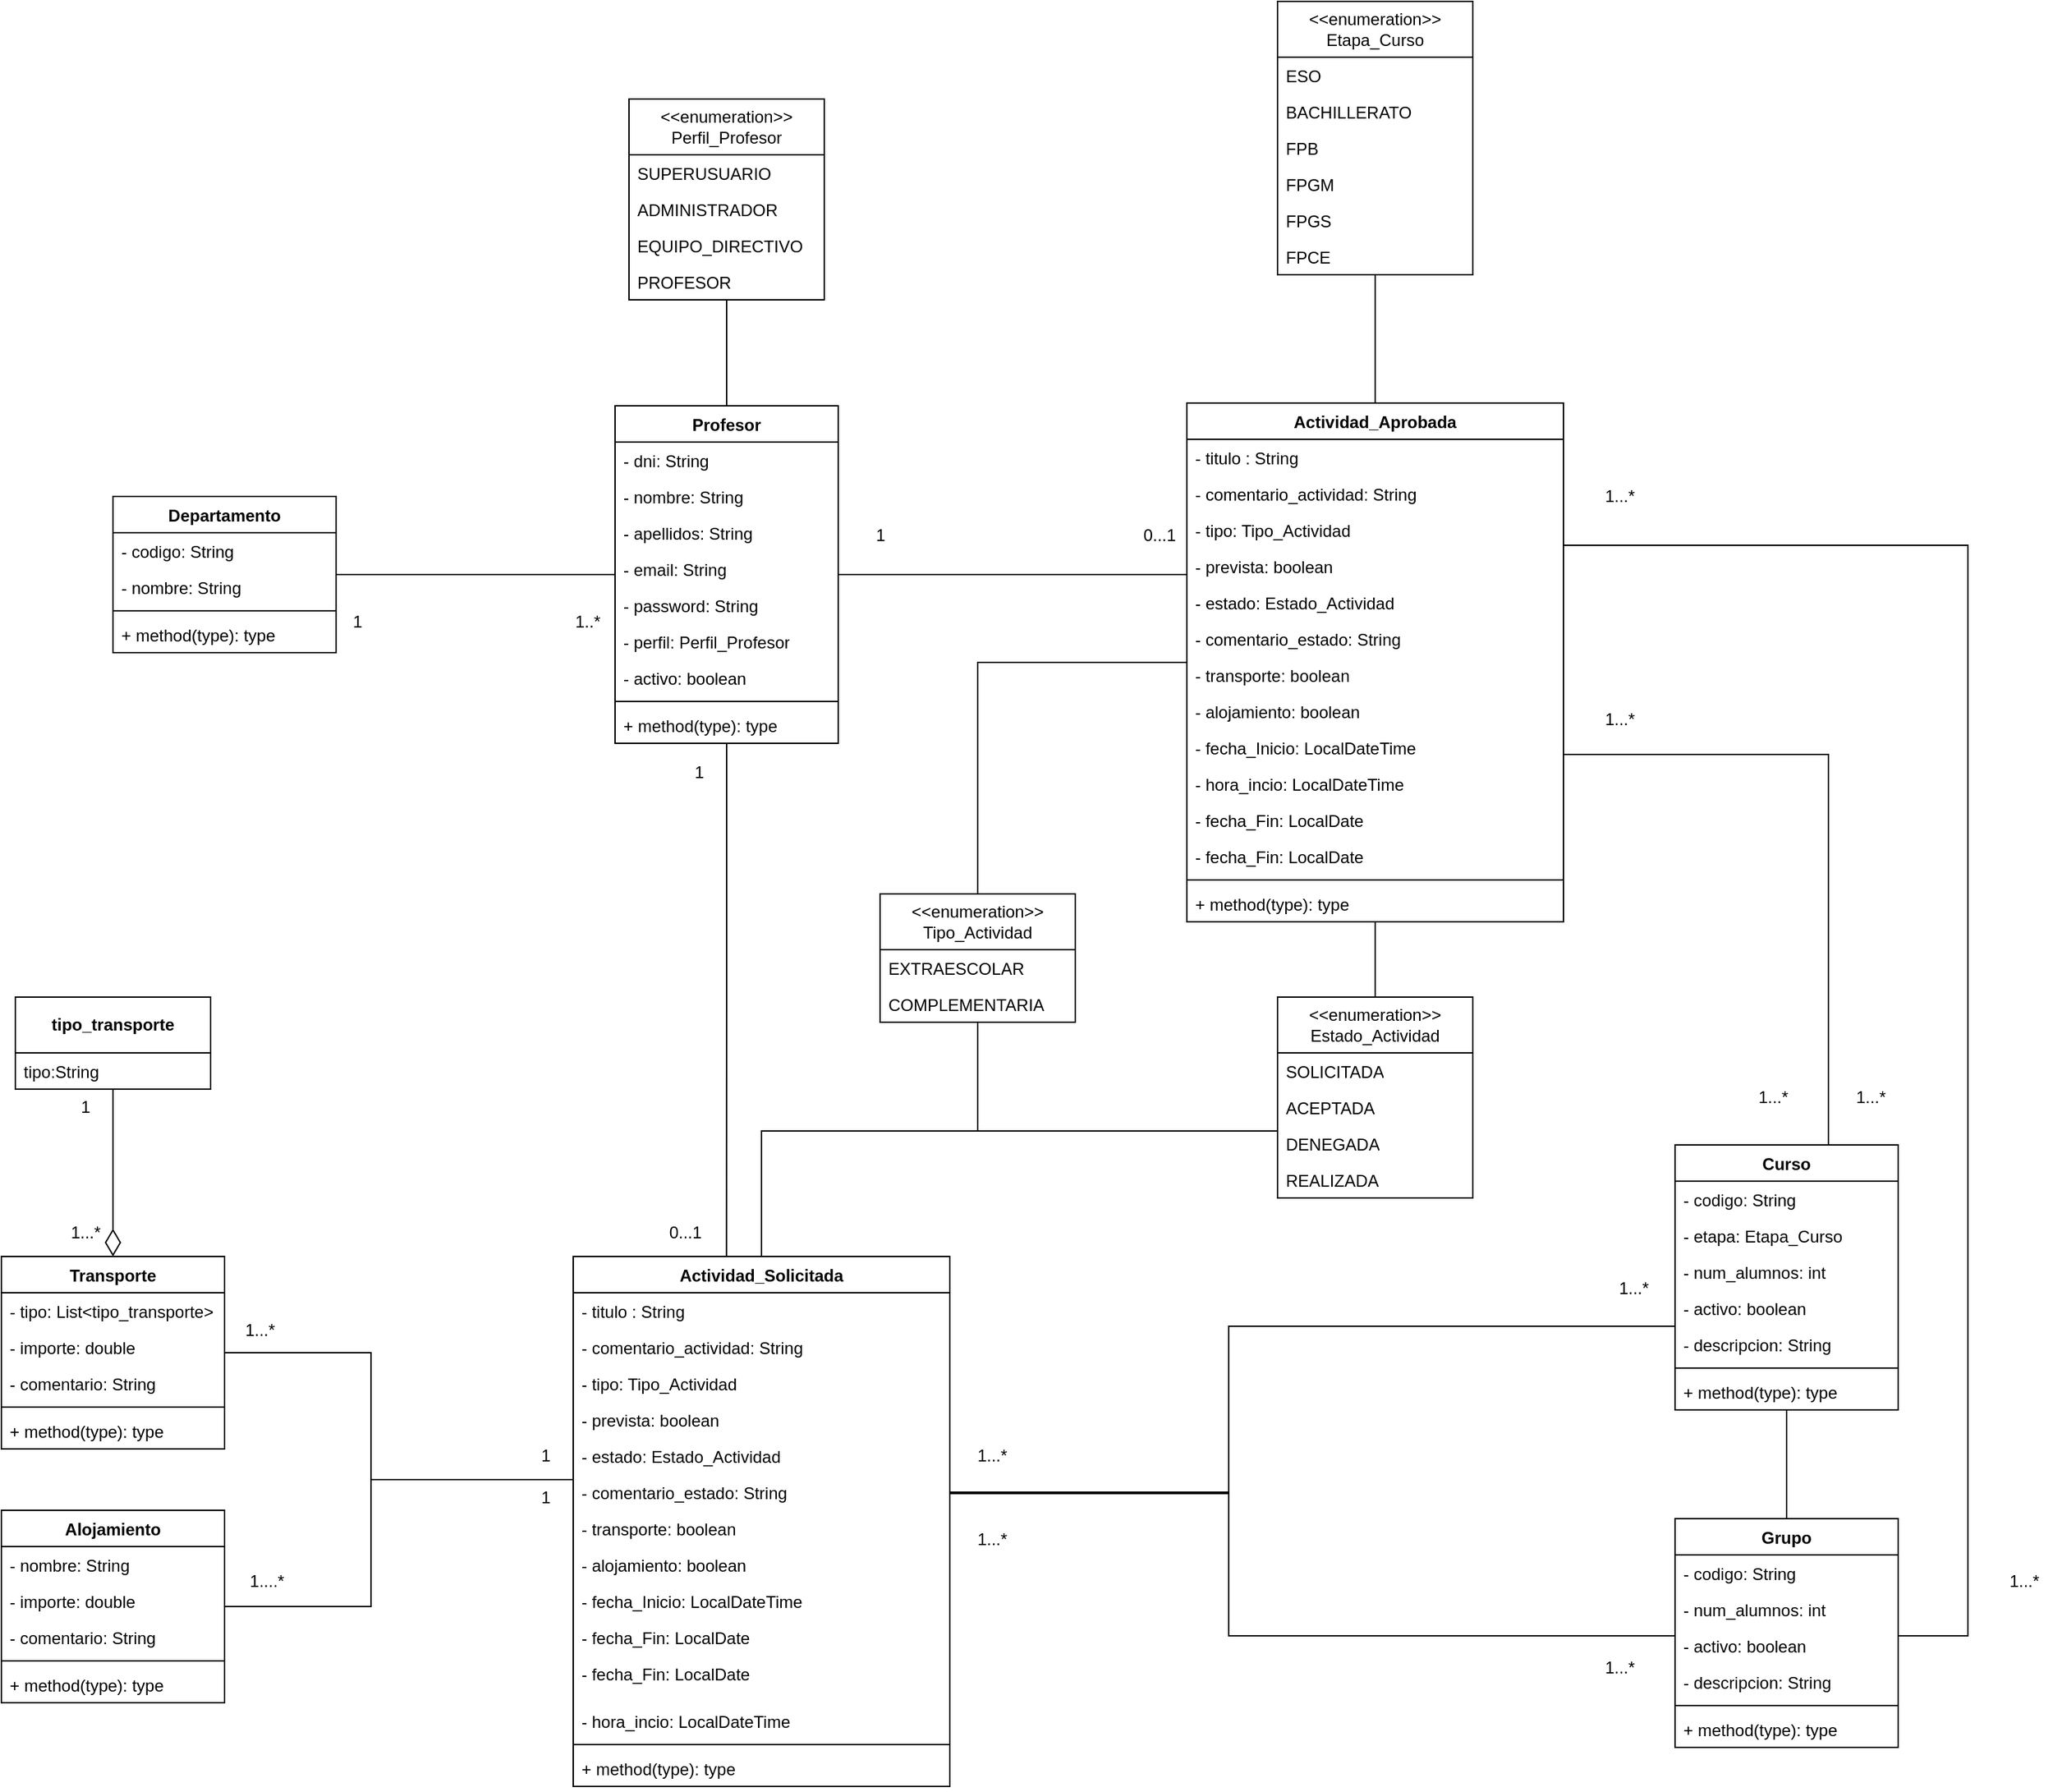 <mxfile version="24.2.5" type="device">
  <diagram name="Página-1" id="KqR2MVuMOn8HhzKS_Q0z">
    <mxGraphModel dx="2087" dy="1793" grid="1" gridSize="10" guides="1" tooltips="1" connect="1" arrows="1" fold="1" page="0" pageScale="1" pageWidth="827" pageHeight="1169" math="0" shadow="0">
      <root>
        <mxCell id="0" />
        <mxCell id="1" parent="0" />
        <mxCell id="vN-wxm5uM4FP46S_WN4v-60" style="edgeStyle=orthogonalEdgeStyle;rounded=0;orthogonalLoop=1;jettySize=auto;html=1;endArrow=none;endFill=0;" edge="1" parent="1" source="mgaWT_nPFSVgPAfk3SsF-6" target="jBNIoXDlIb--ioUj58yu-1">
          <mxGeometry relative="1" as="geometry">
            <Array as="points">
              <mxPoint x="390" y="-9" />
              <mxPoint x="390" y="-9" />
            </Array>
          </mxGeometry>
        </mxCell>
        <mxCell id="mgaWT_nPFSVgPAfk3SsF-6" value="Profesor" style="swimlane;fontStyle=1;align=center;verticalAlign=top;childLayout=stackLayout;horizontal=1;startSize=26;horizontalStack=0;resizeParent=1;resizeParentMax=0;resizeLast=0;collapsible=1;marginBottom=0;whiteSpace=wrap;html=1;" parent="1" vertex="1">
          <mxGeometry x="40" y="-130" width="160" height="242" as="geometry" />
        </mxCell>
        <mxCell id="mgaWT_nPFSVgPAfk3SsF-7" value="- dni: String" style="text;strokeColor=none;fillColor=none;align=left;verticalAlign=top;spacingLeft=4;spacingRight=4;overflow=hidden;rotatable=0;points=[[0,0.5],[1,0.5]];portConstraint=eastwest;whiteSpace=wrap;html=1;" parent="mgaWT_nPFSVgPAfk3SsF-6" vertex="1">
          <mxGeometry y="26" width="160" height="26" as="geometry" />
        </mxCell>
        <mxCell id="mgaWT_nPFSVgPAfk3SsF-11" value="- nombre: String" style="text;strokeColor=none;fillColor=none;align=left;verticalAlign=top;spacingLeft=4;spacingRight=4;overflow=hidden;rotatable=0;points=[[0,0.5],[1,0.5]];portConstraint=eastwest;whiteSpace=wrap;html=1;" parent="mgaWT_nPFSVgPAfk3SsF-6" vertex="1">
          <mxGeometry y="52" width="160" height="26" as="geometry" />
        </mxCell>
        <mxCell id="mgaWT_nPFSVgPAfk3SsF-12" value="- apellidos: String" style="text;strokeColor=none;fillColor=none;align=left;verticalAlign=top;spacingLeft=4;spacingRight=4;overflow=hidden;rotatable=0;points=[[0,0.5],[1,0.5]];portConstraint=eastwest;whiteSpace=wrap;html=1;" parent="mgaWT_nPFSVgPAfk3SsF-6" vertex="1">
          <mxGeometry y="78" width="160" height="26" as="geometry" />
        </mxCell>
        <mxCell id="mgaWT_nPFSVgPAfk3SsF-14" value="- email: String" style="text;strokeColor=none;fillColor=none;align=left;verticalAlign=top;spacingLeft=4;spacingRight=4;overflow=hidden;rotatable=0;points=[[0,0.5],[1,0.5]];portConstraint=eastwest;whiteSpace=wrap;html=1;" parent="mgaWT_nPFSVgPAfk3SsF-6" vertex="1">
          <mxGeometry y="104" width="160" height="26" as="geometry" />
        </mxCell>
        <mxCell id="mgaWT_nPFSVgPAfk3SsF-15" value="- password: String" style="text;strokeColor=none;fillColor=none;align=left;verticalAlign=top;spacingLeft=4;spacingRight=4;overflow=hidden;rotatable=0;points=[[0,0.5],[1,0.5]];portConstraint=eastwest;whiteSpace=wrap;html=1;" parent="mgaWT_nPFSVgPAfk3SsF-6" vertex="1">
          <mxGeometry y="130" width="160" height="26" as="geometry" />
        </mxCell>
        <mxCell id="mgaWT_nPFSVgPAfk3SsF-13" value="- perfil: Perfil_Profesor" style="text;strokeColor=none;fillColor=none;align=left;verticalAlign=top;spacingLeft=4;spacingRight=4;overflow=hidden;rotatable=0;points=[[0,0.5],[1,0.5]];portConstraint=eastwest;whiteSpace=wrap;html=1;" parent="mgaWT_nPFSVgPAfk3SsF-6" vertex="1">
          <mxGeometry y="156" width="160" height="26" as="geometry" />
        </mxCell>
        <mxCell id="mgaWT_nPFSVgPAfk3SsF-10" value="- activo: boolean" style="text;strokeColor=none;fillColor=none;align=left;verticalAlign=top;spacingLeft=4;spacingRight=4;overflow=hidden;rotatable=0;points=[[0,0.5],[1,0.5]];portConstraint=eastwest;whiteSpace=wrap;html=1;" parent="mgaWT_nPFSVgPAfk3SsF-6" vertex="1">
          <mxGeometry y="182" width="160" height="26" as="geometry" />
        </mxCell>
        <mxCell id="mgaWT_nPFSVgPAfk3SsF-8" value="" style="line;strokeWidth=1;fillColor=none;align=left;verticalAlign=middle;spacingTop=-1;spacingLeft=3;spacingRight=3;rotatable=0;labelPosition=right;points=[];portConstraint=eastwest;strokeColor=inherit;" parent="mgaWT_nPFSVgPAfk3SsF-6" vertex="1">
          <mxGeometry y="208" width="160" height="8" as="geometry" />
        </mxCell>
        <mxCell id="mgaWT_nPFSVgPAfk3SsF-9" value="+ method(type): type" style="text;strokeColor=none;fillColor=none;align=left;verticalAlign=top;spacingLeft=4;spacingRight=4;overflow=hidden;rotatable=0;points=[[0,0.5],[1,0.5]];portConstraint=eastwest;whiteSpace=wrap;html=1;" parent="mgaWT_nPFSVgPAfk3SsF-6" vertex="1">
          <mxGeometry y="216" width="160" height="26" as="geometry" />
        </mxCell>
        <mxCell id="jBNIoXDlIb--ioUj58yu-57" style="edgeStyle=orthogonalEdgeStyle;rounded=0;orthogonalLoop=1;jettySize=auto;html=1;endArrow=none;endFill=0;startArrow=none;startFill=0;targetPerimeterSpacing=0;sourcePerimeterSpacing=0;startSize=6;" parent="1" source="mgaWT_nPFSVgPAfk3SsF-16" target="mgaWT_nPFSVgPAfk3SsF-6" edge="1">
          <mxGeometry relative="1" as="geometry" />
        </mxCell>
        <mxCell id="mgaWT_nPFSVgPAfk3SsF-16" value="Departamento" style="swimlane;fontStyle=1;align=center;verticalAlign=top;childLayout=stackLayout;horizontal=1;startSize=26;horizontalStack=0;resizeParent=1;resizeParentMax=0;resizeLast=0;collapsible=1;marginBottom=0;whiteSpace=wrap;html=1;" parent="1" vertex="1">
          <mxGeometry x="-320" y="-65" width="160" height="112" as="geometry" />
        </mxCell>
        <mxCell id="mgaWT_nPFSVgPAfk3SsF-17" value="- codigo: String" style="text;strokeColor=none;fillColor=none;align=left;verticalAlign=top;spacingLeft=4;spacingRight=4;overflow=hidden;rotatable=0;points=[[0,0.5],[1,0.5]];portConstraint=eastwest;whiteSpace=wrap;html=1;" parent="mgaWT_nPFSVgPAfk3SsF-16" vertex="1">
          <mxGeometry y="26" width="160" height="26" as="geometry" />
        </mxCell>
        <mxCell id="mgaWT_nPFSVgPAfk3SsF-20" value="- nombre: String" style="text;strokeColor=none;fillColor=none;align=left;verticalAlign=top;spacingLeft=4;spacingRight=4;overflow=hidden;rotatable=0;points=[[0,0.5],[1,0.5]];portConstraint=eastwest;whiteSpace=wrap;html=1;" parent="mgaWT_nPFSVgPAfk3SsF-16" vertex="1">
          <mxGeometry y="52" width="160" height="26" as="geometry" />
        </mxCell>
        <mxCell id="mgaWT_nPFSVgPAfk3SsF-18" value="" style="line;strokeWidth=1;fillColor=none;align=left;verticalAlign=middle;spacingTop=-1;spacingLeft=3;spacingRight=3;rotatable=0;labelPosition=right;points=[];portConstraint=eastwest;strokeColor=inherit;" parent="mgaWT_nPFSVgPAfk3SsF-16" vertex="1">
          <mxGeometry y="78" width="160" height="8" as="geometry" />
        </mxCell>
        <mxCell id="mgaWT_nPFSVgPAfk3SsF-19" value="+ method(type): type" style="text;strokeColor=none;fillColor=none;align=left;verticalAlign=top;spacingLeft=4;spacingRight=4;overflow=hidden;rotatable=0;points=[[0,0.5],[1,0.5]];portConstraint=eastwest;whiteSpace=wrap;html=1;" parent="mgaWT_nPFSVgPAfk3SsF-16" vertex="1">
          <mxGeometry y="86" width="160" height="26" as="geometry" />
        </mxCell>
        <mxCell id="vN-wxm5uM4FP46S_WN4v-33" style="edgeStyle=orthogonalEdgeStyle;rounded=0;orthogonalLoop=1;jettySize=auto;html=1;endArrow=none;endFill=0;" edge="1" parent="1" source="mgaWT_nPFSVgPAfk3SsF-21" target="jBNIoXDlIb--ioUj58yu-31">
          <mxGeometry relative="1" as="geometry">
            <Array as="points">
              <mxPoint x="480" y="650" />
              <mxPoint x="480" y="752" />
            </Array>
          </mxGeometry>
        </mxCell>
        <mxCell id="vN-wxm5uM4FP46S_WN4v-37" style="edgeStyle=orthogonalEdgeStyle;rounded=0;orthogonalLoop=1;jettySize=auto;html=1;endArrow=none;endFill=0;" edge="1" parent="1">
          <mxGeometry relative="1" as="geometry">
            <mxPoint x="145" y="469.94" as="sourcePoint" />
            <mxPoint x="515" y="389.999" as="targetPoint" />
            <Array as="points">
              <mxPoint x="145" y="389.94" />
            </Array>
          </mxGeometry>
        </mxCell>
        <mxCell id="mgaWT_nPFSVgPAfk3SsF-21" value="Actividad_Solicitada" style="swimlane;fontStyle=1;align=center;verticalAlign=top;childLayout=stackLayout;horizontal=1;startSize=26;horizontalStack=0;resizeParent=1;resizeParentMax=0;resizeLast=0;collapsible=1;marginBottom=0;whiteSpace=wrap;html=1;" parent="1" vertex="1">
          <mxGeometry x="10" y="480" width="270" height="380" as="geometry" />
        </mxCell>
        <mxCell id="mgaWT_nPFSVgPAfk3SsF-25" value="- titulo : String" style="text;strokeColor=none;fillColor=none;align=left;verticalAlign=top;spacingLeft=4;spacingRight=4;overflow=hidden;rotatable=0;points=[[0,0.5],[1,0.5]];portConstraint=eastwest;whiteSpace=wrap;html=1;" parent="mgaWT_nPFSVgPAfk3SsF-21" vertex="1">
          <mxGeometry y="26" width="270" height="26" as="geometry" />
        </mxCell>
        <mxCell id="mgaWT_nPFSVgPAfk3SsF-28" value="- comentario_actividad: String" style="text;strokeColor=none;fillColor=none;align=left;verticalAlign=top;spacingLeft=4;spacingRight=4;overflow=hidden;rotatable=0;points=[[0,0.5],[1,0.5]];portConstraint=eastwest;whiteSpace=wrap;html=1;" parent="mgaWT_nPFSVgPAfk3SsF-21" vertex="1">
          <mxGeometry y="52" width="270" height="26" as="geometry" />
        </mxCell>
        <mxCell id="mgaWT_nPFSVgPAfk3SsF-31" value="- tipo: Tipo_Actividad" style="text;strokeColor=none;fillColor=none;align=left;verticalAlign=top;spacingLeft=4;spacingRight=4;overflow=hidden;rotatable=0;points=[[0,0.5],[1,0.5]];portConstraint=eastwest;whiteSpace=wrap;html=1;" parent="mgaWT_nPFSVgPAfk3SsF-21" vertex="1">
          <mxGeometry y="78" width="270" height="26" as="geometry" />
        </mxCell>
        <mxCell id="mgaWT_nPFSVgPAfk3SsF-33" value="- prevista: boolean" style="text;strokeColor=none;fillColor=none;align=left;verticalAlign=top;spacingLeft=4;spacingRight=4;overflow=hidden;rotatable=0;points=[[0,0.5],[1,0.5]];portConstraint=eastwest;whiteSpace=wrap;html=1;" parent="mgaWT_nPFSVgPAfk3SsF-21" vertex="1">
          <mxGeometry y="104" width="270" height="26" as="geometry" />
        </mxCell>
        <mxCell id="mgaWT_nPFSVgPAfk3SsF-32" value="- estado: Estado_Actividad" style="text;strokeColor=none;fillColor=none;align=left;verticalAlign=top;spacingLeft=4;spacingRight=4;overflow=hidden;rotatable=0;points=[[0,0.5],[1,0.5]];portConstraint=eastwest;whiteSpace=wrap;html=1;" parent="mgaWT_nPFSVgPAfk3SsF-21" vertex="1">
          <mxGeometry y="130" width="270" height="26" as="geometry" />
        </mxCell>
        <mxCell id="mgaWT_nPFSVgPAfk3SsF-30" value="- comentario_estado: String" style="text;strokeColor=none;fillColor=none;align=left;verticalAlign=top;spacingLeft=4;spacingRight=4;overflow=hidden;rotatable=0;points=[[0,0.5],[1,0.5]];portConstraint=eastwest;whiteSpace=wrap;html=1;" parent="mgaWT_nPFSVgPAfk3SsF-21" vertex="1">
          <mxGeometry y="156" width="270" height="26" as="geometry" />
        </mxCell>
        <mxCell id="mgaWT_nPFSVgPAfk3SsF-27" value="- transporte: boolean" style="text;strokeColor=none;fillColor=none;align=left;verticalAlign=top;spacingLeft=4;spacingRight=4;overflow=hidden;rotatable=0;points=[[0,0.5],[1,0.5]];portConstraint=eastwest;whiteSpace=wrap;html=1;" parent="mgaWT_nPFSVgPAfk3SsF-21" vertex="1">
          <mxGeometry y="182" width="270" height="26" as="geometry" />
        </mxCell>
        <mxCell id="mgaWT_nPFSVgPAfk3SsF-26" value="- alojamiento: boolean" style="text;strokeColor=none;fillColor=none;align=left;verticalAlign=top;spacingLeft=4;spacingRight=4;overflow=hidden;rotatable=0;points=[[0,0.5],[1,0.5]];portConstraint=eastwest;whiteSpace=wrap;html=1;" parent="mgaWT_nPFSVgPAfk3SsF-21" vertex="1">
          <mxGeometry y="208" width="270" height="26" as="geometry" />
        </mxCell>
        <mxCell id="vN-wxm5uM4FP46S_WN4v-11" value="- fecha_Inicio: LocalDateTime" style="text;strokeColor=none;fillColor=none;align=left;verticalAlign=top;spacingLeft=4;spacingRight=4;overflow=hidden;rotatable=0;points=[[0,0.5],[1,0.5]];portConstraint=eastwest;whiteSpace=wrap;html=1;" vertex="1" parent="mgaWT_nPFSVgPAfk3SsF-21">
          <mxGeometry y="234" width="270" height="26" as="geometry" />
        </mxCell>
        <mxCell id="vN-wxm5uM4FP46S_WN4v-14" value="- fecha_Fin: LocalDate" style="text;strokeColor=none;fillColor=none;align=left;verticalAlign=top;spacingLeft=4;spacingRight=4;overflow=hidden;rotatable=0;points=[[0,0.5],[1,0.5]];portConstraint=eastwest;whiteSpace=wrap;html=1;" vertex="1" parent="mgaWT_nPFSVgPAfk3SsF-21">
          <mxGeometry y="260" width="270" height="26" as="geometry" />
        </mxCell>
        <mxCell id="vN-wxm5uM4FP46S_WN4v-13" value="- fecha_Fin: LocalDate" style="text;strokeColor=none;fillColor=none;align=left;verticalAlign=top;spacingLeft=4;spacingRight=4;overflow=hidden;rotatable=0;points=[[0,0.5],[1,0.5]];portConstraint=eastwest;whiteSpace=wrap;html=1;" vertex="1" parent="mgaWT_nPFSVgPAfk3SsF-21">
          <mxGeometry y="286" width="270" height="34" as="geometry" />
        </mxCell>
        <mxCell id="vN-wxm5uM4FP46S_WN4v-12" value="- hora_incio: LocalDateTime" style="text;strokeColor=none;fillColor=none;align=left;verticalAlign=top;spacingLeft=4;spacingRight=4;overflow=hidden;rotatable=0;points=[[0,0.5],[1,0.5]];portConstraint=eastwest;whiteSpace=wrap;html=1;" vertex="1" parent="mgaWT_nPFSVgPAfk3SsF-21">
          <mxGeometry y="320" width="270" height="26" as="geometry" />
        </mxCell>
        <mxCell id="mgaWT_nPFSVgPAfk3SsF-23" value="" style="line;strokeWidth=1;fillColor=none;align=left;verticalAlign=middle;spacingTop=-1;spacingLeft=3;spacingRight=3;rotatable=0;labelPosition=right;points=[];portConstraint=eastwest;strokeColor=inherit;" parent="mgaWT_nPFSVgPAfk3SsF-21" vertex="1">
          <mxGeometry y="346" width="270" height="8" as="geometry" />
        </mxCell>
        <mxCell id="mgaWT_nPFSVgPAfk3SsF-24" value="+ method(type): type" style="text;strokeColor=none;fillColor=none;align=left;verticalAlign=top;spacingLeft=4;spacingRight=4;overflow=hidden;rotatable=0;points=[[0,0.5],[1,0.5]];portConstraint=eastwest;whiteSpace=wrap;html=1;" parent="mgaWT_nPFSVgPAfk3SsF-21" vertex="1">
          <mxGeometry y="354" width="270" height="26" as="geometry" />
        </mxCell>
        <mxCell id="vN-wxm5uM4FP46S_WN4v-22" style="edgeStyle=orthogonalEdgeStyle;rounded=0;orthogonalLoop=1;jettySize=auto;html=1;entryX=0.5;entryY=0;entryDx=0;entryDy=0;endArrow=none;endFill=0;" edge="1" parent="1" source="mgaWT_nPFSVgPAfk3SsF-34" target="mgaWT_nPFSVgPAfk3SsF-6">
          <mxGeometry relative="1" as="geometry" />
        </mxCell>
        <mxCell id="mgaWT_nPFSVgPAfk3SsF-34" value="&amp;lt;&amp;lt;enumeration&amp;gt;&amp;gt;&lt;div&gt;Perfil_Profesor&lt;/div&gt;" style="swimlane;fontStyle=0;childLayout=stackLayout;horizontal=1;startSize=40;fillColor=none;horizontalStack=0;resizeParent=1;resizeParentMax=0;resizeLast=0;collapsible=1;marginBottom=0;whiteSpace=wrap;html=1;" parent="1" vertex="1">
          <mxGeometry x="50" y="-350" width="140" height="144" as="geometry" />
        </mxCell>
        <mxCell id="mgaWT_nPFSVgPAfk3SsF-35" value="SUPERUSUARIO" style="text;strokeColor=none;fillColor=none;align=left;verticalAlign=top;spacingLeft=4;spacingRight=4;overflow=hidden;rotatable=0;points=[[0,0.5],[1,0.5]];portConstraint=eastwest;whiteSpace=wrap;html=1;" parent="mgaWT_nPFSVgPAfk3SsF-34" vertex="1">
          <mxGeometry y="40" width="140" height="26" as="geometry" />
        </mxCell>
        <mxCell id="mgaWT_nPFSVgPAfk3SsF-36" value="ADMINISTRADOR" style="text;strokeColor=none;fillColor=none;align=left;verticalAlign=top;spacingLeft=4;spacingRight=4;overflow=hidden;rotatable=0;points=[[0,0.5],[1,0.5]];portConstraint=eastwest;whiteSpace=wrap;html=1;" parent="mgaWT_nPFSVgPAfk3SsF-34" vertex="1">
          <mxGeometry y="66" width="140" height="26" as="geometry" />
        </mxCell>
        <mxCell id="mgaWT_nPFSVgPAfk3SsF-38" value="EQUIPO_DIRECTIVO" style="text;strokeColor=none;fillColor=none;align=left;verticalAlign=top;spacingLeft=4;spacingRight=4;overflow=hidden;rotatable=0;points=[[0,0.5],[1,0.5]];portConstraint=eastwest;whiteSpace=wrap;html=1;" parent="mgaWT_nPFSVgPAfk3SsF-34" vertex="1">
          <mxGeometry y="92" width="140" height="26" as="geometry" />
        </mxCell>
        <mxCell id="mgaWT_nPFSVgPAfk3SsF-37" value="PROFESOR" style="text;strokeColor=none;fillColor=none;align=left;verticalAlign=top;spacingLeft=4;spacingRight=4;overflow=hidden;rotatable=0;points=[[0,0.5],[1,0.5]];portConstraint=eastwest;whiteSpace=wrap;html=1;" parent="mgaWT_nPFSVgPAfk3SsF-34" vertex="1">
          <mxGeometry y="118" width="140" height="26" as="geometry" />
        </mxCell>
        <mxCell id="vN-wxm5uM4FP46S_WN4v-38" style="edgeStyle=orthogonalEdgeStyle;rounded=0;orthogonalLoop=1;jettySize=auto;html=1;endArrow=none;endFill=0;" edge="1" parent="1" source="mgaWT_nPFSVgPAfk3SsF-39" target="mgaWT_nPFSVgPAfk3SsF-21">
          <mxGeometry relative="1" as="geometry">
            <Array as="points">
              <mxPoint x="300" y="390" />
              <mxPoint x="145" y="390" />
            </Array>
          </mxGeometry>
        </mxCell>
        <mxCell id="vN-wxm5uM4FP46S_WN4v-39" style="edgeStyle=orthogonalEdgeStyle;rounded=0;orthogonalLoop=1;jettySize=auto;html=1;endArrow=none;endFill=0;" edge="1" parent="1" source="mgaWT_nPFSVgPAfk3SsF-39" target="jBNIoXDlIb--ioUj58yu-1">
          <mxGeometry relative="1" as="geometry">
            <Array as="points">
              <mxPoint x="300" y="54" />
            </Array>
          </mxGeometry>
        </mxCell>
        <mxCell id="mgaWT_nPFSVgPAfk3SsF-39" value="&amp;lt;&amp;lt;enumeration&amp;gt;&amp;gt;&lt;div&gt;Tipo_Actividad&lt;/div&gt;" style="swimlane;fontStyle=0;childLayout=stackLayout;horizontal=1;startSize=40;fillColor=none;horizontalStack=0;resizeParent=1;resizeParentMax=0;resizeLast=0;collapsible=1;marginBottom=0;whiteSpace=wrap;html=1;" parent="1" vertex="1">
          <mxGeometry x="230" y="220" width="140" height="92" as="geometry" />
        </mxCell>
        <mxCell id="mgaWT_nPFSVgPAfk3SsF-40" value="EXTRAESCOLAR" style="text;strokeColor=none;fillColor=none;align=left;verticalAlign=top;spacingLeft=4;spacingRight=4;overflow=hidden;rotatable=0;points=[[0,0.5],[1,0.5]];portConstraint=eastwest;whiteSpace=wrap;html=1;" parent="mgaWT_nPFSVgPAfk3SsF-39" vertex="1">
          <mxGeometry y="40" width="140" height="26" as="geometry" />
        </mxCell>
        <mxCell id="mgaWT_nPFSVgPAfk3SsF-41" value="COMPLEMENTARIA" style="text;strokeColor=none;fillColor=none;align=left;verticalAlign=top;spacingLeft=4;spacingRight=4;overflow=hidden;rotatable=0;points=[[0,0.5],[1,0.5]];portConstraint=eastwest;whiteSpace=wrap;html=1;" parent="mgaWT_nPFSVgPAfk3SsF-39" vertex="1">
          <mxGeometry y="66" width="140" height="26" as="geometry" />
        </mxCell>
        <mxCell id="vN-wxm5uM4FP46S_WN4v-36" style="edgeStyle=orthogonalEdgeStyle;rounded=0;orthogonalLoop=1;jettySize=auto;html=1;endArrow=none;endFill=0;" edge="1" parent="1" source="mgaWT_nPFSVgPAfk3SsF-44" target="jBNIoXDlIb--ioUj58yu-1">
          <mxGeometry relative="1" as="geometry" />
        </mxCell>
        <mxCell id="mgaWT_nPFSVgPAfk3SsF-44" value="&amp;lt;&amp;lt;enumeration&amp;gt;&amp;gt;&lt;div&gt;Estado_Actividad&lt;/div&gt;" style="swimlane;fontStyle=0;childLayout=stackLayout;horizontal=1;startSize=40;fillColor=none;horizontalStack=0;resizeParent=1;resizeParentMax=0;resizeLast=0;collapsible=1;marginBottom=0;whiteSpace=wrap;html=1;" parent="1" vertex="1">
          <mxGeometry x="515" y="294" width="140" height="144" as="geometry">
            <mxRectangle x="570" y="410" width="140" height="40" as="alternateBounds" />
          </mxGeometry>
        </mxCell>
        <mxCell id="mgaWT_nPFSVgPAfk3SsF-45" value="SOLICITADA" style="text;strokeColor=none;fillColor=none;align=left;verticalAlign=top;spacingLeft=4;spacingRight=4;overflow=hidden;rotatable=0;points=[[0,0.5],[1,0.5]];portConstraint=eastwest;whiteSpace=wrap;html=1;" parent="mgaWT_nPFSVgPAfk3SsF-44" vertex="1">
          <mxGeometry y="40" width="140" height="26" as="geometry" />
        </mxCell>
        <mxCell id="mgaWT_nPFSVgPAfk3SsF-46" value="ACEPTADA" style="text;strokeColor=none;fillColor=none;align=left;verticalAlign=top;spacingLeft=4;spacingRight=4;overflow=hidden;rotatable=0;points=[[0,0.5],[1,0.5]];portConstraint=eastwest;whiteSpace=wrap;html=1;" parent="mgaWT_nPFSVgPAfk3SsF-44" vertex="1">
          <mxGeometry y="66" width="140" height="26" as="geometry" />
        </mxCell>
        <mxCell id="mgaWT_nPFSVgPAfk3SsF-47" value="DENEGADA" style="text;strokeColor=none;fillColor=none;align=left;verticalAlign=top;spacingLeft=4;spacingRight=4;overflow=hidden;rotatable=0;points=[[0,0.5],[1,0.5]];portConstraint=eastwest;whiteSpace=wrap;html=1;" parent="mgaWT_nPFSVgPAfk3SsF-44" vertex="1">
          <mxGeometry y="92" width="140" height="26" as="geometry" />
        </mxCell>
        <mxCell id="mgaWT_nPFSVgPAfk3SsF-48" value="REALIZADA" style="text;strokeColor=none;fillColor=none;align=left;verticalAlign=top;spacingLeft=4;spacingRight=4;overflow=hidden;rotatable=0;points=[[0,0.5],[1,0.5]];portConstraint=eastwest;whiteSpace=wrap;html=1;" parent="mgaWT_nPFSVgPAfk3SsF-44" vertex="1">
          <mxGeometry y="118" width="140" height="26" as="geometry" />
        </mxCell>
        <mxCell id="jBNIoXDlIb--ioUj58yu-1" value="Actividad_Aprobada" style="swimlane;fontStyle=1;align=center;verticalAlign=top;childLayout=stackLayout;horizontal=1;startSize=26;horizontalStack=0;resizeParent=1;resizeParentMax=0;resizeLast=0;collapsible=1;marginBottom=0;whiteSpace=wrap;html=1;" parent="1" vertex="1">
          <mxGeometry x="450" y="-132" width="270" height="372" as="geometry" />
        </mxCell>
        <mxCell id="jBNIoXDlIb--ioUj58yu-2" value="- titulo : String" style="text;strokeColor=none;fillColor=none;align=left;verticalAlign=top;spacingLeft=4;spacingRight=4;overflow=hidden;rotatable=0;points=[[0,0.5],[1,0.5]];portConstraint=eastwest;whiteSpace=wrap;html=1;" parent="jBNIoXDlIb--ioUj58yu-1" vertex="1">
          <mxGeometry y="26" width="270" height="26" as="geometry" />
        </mxCell>
        <mxCell id="jBNIoXDlIb--ioUj58yu-3" value="- comentario_actividad: String" style="text;strokeColor=none;fillColor=none;align=left;verticalAlign=top;spacingLeft=4;spacingRight=4;overflow=hidden;rotatable=0;points=[[0,0.5],[1,0.5]];portConstraint=eastwest;whiteSpace=wrap;html=1;" parent="jBNIoXDlIb--ioUj58yu-1" vertex="1">
          <mxGeometry y="52" width="270" height="26" as="geometry" />
        </mxCell>
        <mxCell id="jBNIoXDlIb--ioUj58yu-4" value="- tipo: Tipo_Actividad" style="text;strokeColor=none;fillColor=none;align=left;verticalAlign=top;spacingLeft=4;spacingRight=4;overflow=hidden;rotatable=0;points=[[0,0.5],[1,0.5]];portConstraint=eastwest;whiteSpace=wrap;html=1;" parent="jBNIoXDlIb--ioUj58yu-1" vertex="1">
          <mxGeometry y="78" width="270" height="26" as="geometry" />
        </mxCell>
        <mxCell id="jBNIoXDlIb--ioUj58yu-5" value="- prevista: boolean" style="text;strokeColor=none;fillColor=none;align=left;verticalAlign=top;spacingLeft=4;spacingRight=4;overflow=hidden;rotatable=0;points=[[0,0.5],[1,0.5]];portConstraint=eastwest;whiteSpace=wrap;html=1;" parent="jBNIoXDlIb--ioUj58yu-1" vertex="1">
          <mxGeometry y="104" width="270" height="26" as="geometry" />
        </mxCell>
        <mxCell id="jBNIoXDlIb--ioUj58yu-6" value="- estado: Estado_Actividad" style="text;strokeColor=none;fillColor=none;align=left;verticalAlign=top;spacingLeft=4;spacingRight=4;overflow=hidden;rotatable=0;points=[[0,0.5],[1,0.5]];portConstraint=eastwest;whiteSpace=wrap;html=1;" parent="jBNIoXDlIb--ioUj58yu-1" vertex="1">
          <mxGeometry y="130" width="270" height="26" as="geometry" />
        </mxCell>
        <mxCell id="jBNIoXDlIb--ioUj58yu-7" value="- comentario_estado: String" style="text;strokeColor=none;fillColor=none;align=left;verticalAlign=top;spacingLeft=4;spacingRight=4;overflow=hidden;rotatable=0;points=[[0,0.5],[1,0.5]];portConstraint=eastwest;whiteSpace=wrap;html=1;" parent="jBNIoXDlIb--ioUj58yu-1" vertex="1">
          <mxGeometry y="156" width="270" height="26" as="geometry" />
        </mxCell>
        <mxCell id="jBNIoXDlIb--ioUj58yu-8" value="- transporte: boolean" style="text;strokeColor=none;fillColor=none;align=left;verticalAlign=top;spacingLeft=4;spacingRight=4;overflow=hidden;rotatable=0;points=[[0,0.5],[1,0.5]];portConstraint=eastwest;whiteSpace=wrap;html=1;" parent="jBNIoXDlIb--ioUj58yu-1" vertex="1">
          <mxGeometry y="182" width="270" height="26" as="geometry" />
        </mxCell>
        <mxCell id="jBNIoXDlIb--ioUj58yu-9" value="- alojamiento: boolean" style="text;strokeColor=none;fillColor=none;align=left;verticalAlign=top;spacingLeft=4;spacingRight=4;overflow=hidden;rotatable=0;points=[[0,0.5],[1,0.5]];portConstraint=eastwest;whiteSpace=wrap;html=1;" parent="jBNIoXDlIb--ioUj58yu-1" vertex="1">
          <mxGeometry y="208" width="270" height="26" as="geometry" />
        </mxCell>
        <mxCell id="jBNIoXDlIb--ioUj58yu-10" value="- fecha_Inicio: LocalDateTime" style="text;strokeColor=none;fillColor=none;align=left;verticalAlign=top;spacingLeft=4;spacingRight=4;overflow=hidden;rotatable=0;points=[[0,0.5],[1,0.5]];portConstraint=eastwest;whiteSpace=wrap;html=1;" parent="jBNIoXDlIb--ioUj58yu-1" vertex="1">
          <mxGeometry y="234" width="270" height="26" as="geometry" />
        </mxCell>
        <mxCell id="vN-wxm5uM4FP46S_WN4v-1" value="- hora_incio: LocalDateTime" style="text;strokeColor=none;fillColor=none;align=left;verticalAlign=top;spacingLeft=4;spacingRight=4;overflow=hidden;rotatable=0;points=[[0,0.5],[1,0.5]];portConstraint=eastwest;whiteSpace=wrap;html=1;" vertex="1" parent="jBNIoXDlIb--ioUj58yu-1">
          <mxGeometry y="260" width="270" height="26" as="geometry" />
        </mxCell>
        <mxCell id="jBNIoXDlIb--ioUj58yu-11" value="- fecha_Fin: LocalDate" style="text;strokeColor=none;fillColor=none;align=left;verticalAlign=top;spacingLeft=4;spacingRight=4;overflow=hidden;rotatable=0;points=[[0,0.5],[1,0.5]];portConstraint=eastwest;whiteSpace=wrap;html=1;" parent="jBNIoXDlIb--ioUj58yu-1" vertex="1">
          <mxGeometry y="286" width="270" height="26" as="geometry" />
        </mxCell>
        <mxCell id="vN-wxm5uM4FP46S_WN4v-2" value="- fecha_Fin: LocalDate" style="text;strokeColor=none;fillColor=none;align=left;verticalAlign=top;spacingLeft=4;spacingRight=4;overflow=hidden;rotatable=0;points=[[0,0.5],[1,0.5]];portConstraint=eastwest;whiteSpace=wrap;html=1;" vertex="1" parent="jBNIoXDlIb--ioUj58yu-1">
          <mxGeometry y="312" width="270" height="26" as="geometry" />
        </mxCell>
        <mxCell id="jBNIoXDlIb--ioUj58yu-12" value="" style="line;strokeWidth=1;fillColor=none;align=left;verticalAlign=middle;spacingTop=-1;spacingLeft=3;spacingRight=3;rotatable=0;labelPosition=right;points=[];portConstraint=eastwest;strokeColor=inherit;" parent="jBNIoXDlIb--ioUj58yu-1" vertex="1">
          <mxGeometry y="338" width="270" height="8" as="geometry" />
        </mxCell>
        <mxCell id="jBNIoXDlIb--ioUj58yu-13" value="+ method(type): type" style="text;strokeColor=none;fillColor=none;align=left;verticalAlign=top;spacingLeft=4;spacingRight=4;overflow=hidden;rotatable=0;points=[[0,0.5],[1,0.5]];portConstraint=eastwest;whiteSpace=wrap;html=1;" parent="jBNIoXDlIb--ioUj58yu-1" vertex="1">
          <mxGeometry y="346" width="270" height="26" as="geometry" />
        </mxCell>
        <mxCell id="vN-wxm5uM4FP46S_WN4v-54" style="edgeStyle=orthogonalEdgeStyle;rounded=0;orthogonalLoop=1;jettySize=auto;html=1;endArrow=none;endFill=0;" edge="1" parent="1" source="jBNIoXDlIb--ioUj58yu-15" target="jBNIoXDlIb--ioUj58yu-1">
          <mxGeometry relative="1" as="geometry">
            <Array as="points">
              <mxPoint x="910" y="120" />
            </Array>
          </mxGeometry>
        </mxCell>
        <mxCell id="jBNIoXDlIb--ioUj58yu-15" value="Curso" style="swimlane;fontStyle=1;align=center;verticalAlign=top;childLayout=stackLayout;horizontal=1;startSize=26;horizontalStack=0;resizeParent=1;resizeParentMax=0;resizeLast=0;collapsible=1;marginBottom=0;whiteSpace=wrap;html=1;" parent="1" vertex="1">
          <mxGeometry x="800" y="400" width="160" height="190" as="geometry" />
        </mxCell>
        <mxCell id="jBNIoXDlIb--ioUj58yu-16" value="- codigo: String" style="text;strokeColor=none;fillColor=none;align=left;verticalAlign=top;spacingLeft=4;spacingRight=4;overflow=hidden;rotatable=0;points=[[0,0.5],[1,0.5]];portConstraint=eastwest;whiteSpace=wrap;html=1;" parent="jBNIoXDlIb--ioUj58yu-15" vertex="1">
          <mxGeometry y="26" width="160" height="26" as="geometry" />
        </mxCell>
        <mxCell id="jBNIoXDlIb--ioUj58yu-19" value="- etapa: Etapa_Curso" style="text;strokeColor=none;fillColor=none;align=left;verticalAlign=top;spacingLeft=4;spacingRight=4;overflow=hidden;rotatable=0;points=[[0,0.5],[1,0.5]];portConstraint=eastwest;whiteSpace=wrap;html=1;" parent="jBNIoXDlIb--ioUj58yu-15" vertex="1">
          <mxGeometry y="52" width="160" height="26" as="geometry" />
        </mxCell>
        <mxCell id="jBNIoXDlIb--ioUj58yu-21" value="- num_alumnos: int" style="text;strokeColor=none;fillColor=none;align=left;verticalAlign=top;spacingLeft=4;spacingRight=4;overflow=hidden;rotatable=0;points=[[0,0.5],[1,0.5]];portConstraint=eastwest;whiteSpace=wrap;html=1;" parent="jBNIoXDlIb--ioUj58yu-15" vertex="1">
          <mxGeometry y="78" width="160" height="26" as="geometry" />
        </mxCell>
        <mxCell id="jBNIoXDlIb--ioUj58yu-22" value="- activo: boolean" style="text;strokeColor=none;fillColor=none;align=left;verticalAlign=top;spacingLeft=4;spacingRight=4;overflow=hidden;rotatable=0;points=[[0,0.5],[1,0.5]];portConstraint=eastwest;whiteSpace=wrap;html=1;" parent="jBNIoXDlIb--ioUj58yu-15" vertex="1">
          <mxGeometry y="104" width="160" height="26" as="geometry" />
        </mxCell>
        <mxCell id="jBNIoXDlIb--ioUj58yu-20" value="- descripcion: String" style="text;strokeColor=none;fillColor=none;align=left;verticalAlign=top;spacingLeft=4;spacingRight=4;overflow=hidden;rotatable=0;points=[[0,0.5],[1,0.5]];portConstraint=eastwest;whiteSpace=wrap;html=1;" parent="jBNIoXDlIb--ioUj58yu-15" vertex="1">
          <mxGeometry y="130" width="160" height="26" as="geometry" />
        </mxCell>
        <mxCell id="jBNIoXDlIb--ioUj58yu-17" value="" style="line;strokeWidth=1;fillColor=none;align=left;verticalAlign=middle;spacingTop=-1;spacingLeft=3;spacingRight=3;rotatable=0;labelPosition=right;points=[];portConstraint=eastwest;strokeColor=inherit;" parent="jBNIoXDlIb--ioUj58yu-15" vertex="1">
          <mxGeometry y="156" width="160" height="8" as="geometry" />
        </mxCell>
        <mxCell id="jBNIoXDlIb--ioUj58yu-18" value="+ method(type): type" style="text;strokeColor=none;fillColor=none;align=left;verticalAlign=top;spacingLeft=4;spacingRight=4;overflow=hidden;rotatable=0;points=[[0,0.5],[1,0.5]];portConstraint=eastwest;whiteSpace=wrap;html=1;" parent="jBNIoXDlIb--ioUj58yu-15" vertex="1">
          <mxGeometry y="164" width="160" height="26" as="geometry" />
        </mxCell>
        <mxCell id="vN-wxm5uM4FP46S_WN4v-30" style="edgeStyle=orthogonalEdgeStyle;rounded=0;orthogonalLoop=1;jettySize=auto;html=1;endArrow=none;endFill=0;" edge="1" parent="1" source="jBNIoXDlIb--ioUj58yu-23" target="jBNIoXDlIb--ioUj58yu-1">
          <mxGeometry relative="1" as="geometry" />
        </mxCell>
        <mxCell id="jBNIoXDlIb--ioUj58yu-23" value="&amp;lt;&amp;lt;enumeration&amp;gt;&amp;gt;&lt;div&gt;Etapa_Curso&lt;/div&gt;" style="swimlane;fontStyle=0;childLayout=stackLayout;horizontal=1;startSize=40;fillColor=none;horizontalStack=0;resizeParent=1;resizeParentMax=0;resizeLast=0;collapsible=1;marginBottom=0;whiteSpace=wrap;html=1;" parent="1" vertex="1">
          <mxGeometry x="515" y="-420" width="140" height="196" as="geometry">
            <mxRectangle x="570" y="410" width="140" height="40" as="alternateBounds" />
          </mxGeometry>
        </mxCell>
        <mxCell id="jBNIoXDlIb--ioUj58yu-24" value="ESO" style="text;strokeColor=none;fillColor=none;align=left;verticalAlign=top;spacingLeft=4;spacingRight=4;overflow=hidden;rotatable=0;points=[[0,0.5],[1,0.5]];portConstraint=eastwest;whiteSpace=wrap;html=1;" parent="jBNIoXDlIb--ioUj58yu-23" vertex="1">
          <mxGeometry y="40" width="140" height="26" as="geometry" />
        </mxCell>
        <mxCell id="jBNIoXDlIb--ioUj58yu-29" value="BACHILLERATO" style="text;strokeColor=none;fillColor=none;align=left;verticalAlign=top;spacingLeft=4;spacingRight=4;overflow=hidden;rotatable=0;points=[[0,0.5],[1,0.5]];portConstraint=eastwest;whiteSpace=wrap;html=1;" parent="jBNIoXDlIb--ioUj58yu-23" vertex="1">
          <mxGeometry y="66" width="140" height="26" as="geometry" />
        </mxCell>
        <mxCell id="jBNIoXDlIb--ioUj58yu-30" value="FPB" style="text;strokeColor=none;fillColor=none;align=left;verticalAlign=top;spacingLeft=4;spacingRight=4;overflow=hidden;rotatable=0;points=[[0,0.5],[1,0.5]];portConstraint=eastwest;whiteSpace=wrap;html=1;" parent="jBNIoXDlIb--ioUj58yu-23" vertex="1">
          <mxGeometry y="92" width="140" height="26" as="geometry" />
        </mxCell>
        <mxCell id="jBNIoXDlIb--ioUj58yu-28" value="FPGM" style="text;strokeColor=none;fillColor=none;align=left;verticalAlign=top;spacingLeft=4;spacingRight=4;overflow=hidden;rotatable=0;points=[[0,0.5],[1,0.5]];portConstraint=eastwest;whiteSpace=wrap;html=1;" parent="jBNIoXDlIb--ioUj58yu-23" vertex="1">
          <mxGeometry y="118" width="140" height="26" as="geometry" />
        </mxCell>
        <mxCell id="jBNIoXDlIb--ioUj58yu-25" value="FPGS" style="text;strokeColor=none;fillColor=none;align=left;verticalAlign=top;spacingLeft=4;spacingRight=4;overflow=hidden;rotatable=0;points=[[0,0.5],[1,0.5]];portConstraint=eastwest;whiteSpace=wrap;html=1;" parent="jBNIoXDlIb--ioUj58yu-23" vertex="1">
          <mxGeometry y="144" width="140" height="26" as="geometry" />
        </mxCell>
        <mxCell id="jBNIoXDlIb--ioUj58yu-26" value="FPCE" style="text;strokeColor=none;fillColor=none;align=left;verticalAlign=top;spacingLeft=4;spacingRight=4;overflow=hidden;rotatable=0;points=[[0,0.5],[1,0.5]];portConstraint=eastwest;whiteSpace=wrap;html=1;" parent="jBNIoXDlIb--ioUj58yu-23" vertex="1">
          <mxGeometry y="170" width="140" height="26" as="geometry" />
        </mxCell>
        <mxCell id="jBNIoXDlIb--ioUj58yu-64" style="edgeStyle=orthogonalEdgeStyle;rounded=0;orthogonalLoop=1;jettySize=auto;html=1;endArrow=none;endFill=0;startArrow=none;startFill=0;" parent="1" source="jBNIoXDlIb--ioUj58yu-31" target="jBNIoXDlIb--ioUj58yu-15" edge="1">
          <mxGeometry relative="1" as="geometry" />
        </mxCell>
        <mxCell id="vN-wxm5uM4FP46S_WN4v-53" style="edgeStyle=orthogonalEdgeStyle;rounded=0;orthogonalLoop=1;jettySize=auto;html=1;endArrow=none;endFill=0;" edge="1" parent="1" source="jBNIoXDlIb--ioUj58yu-31" target="jBNIoXDlIb--ioUj58yu-1">
          <mxGeometry relative="1" as="geometry">
            <Array as="points">
              <mxPoint x="1010" y="752" />
              <mxPoint x="1010" y="-30" />
            </Array>
          </mxGeometry>
        </mxCell>
        <mxCell id="jBNIoXDlIb--ioUj58yu-31" value="Grupo" style="swimlane;fontStyle=1;align=center;verticalAlign=top;childLayout=stackLayout;horizontal=1;startSize=26;horizontalStack=0;resizeParent=1;resizeParentMax=0;resizeLast=0;collapsible=1;marginBottom=0;whiteSpace=wrap;html=1;" parent="1" vertex="1">
          <mxGeometry x="800" y="668" width="160" height="164" as="geometry" />
        </mxCell>
        <mxCell id="jBNIoXDlIb--ioUj58yu-32" value="- codigo: String" style="text;strokeColor=none;fillColor=none;align=left;verticalAlign=top;spacingLeft=4;spacingRight=4;overflow=hidden;rotatable=0;points=[[0,0.5],[1,0.5]];portConstraint=eastwest;whiteSpace=wrap;html=1;" parent="jBNIoXDlIb--ioUj58yu-31" vertex="1">
          <mxGeometry y="26" width="160" height="26" as="geometry" />
        </mxCell>
        <mxCell id="jBNIoXDlIb--ioUj58yu-35" value="- num_alumnos: int" style="text;strokeColor=none;fillColor=none;align=left;verticalAlign=top;spacingLeft=4;spacingRight=4;overflow=hidden;rotatable=0;points=[[0,0.5],[1,0.5]];portConstraint=eastwest;whiteSpace=wrap;html=1;" parent="jBNIoXDlIb--ioUj58yu-31" vertex="1">
          <mxGeometry y="52" width="160" height="26" as="geometry" />
        </mxCell>
        <mxCell id="jBNIoXDlIb--ioUj58yu-37" value="- activo: boolean" style="text;strokeColor=none;fillColor=none;align=left;verticalAlign=top;spacingLeft=4;spacingRight=4;overflow=hidden;rotatable=0;points=[[0,0.5],[1,0.5]];portConstraint=eastwest;whiteSpace=wrap;html=1;" parent="jBNIoXDlIb--ioUj58yu-31" vertex="1">
          <mxGeometry y="78" width="160" height="26" as="geometry" />
        </mxCell>
        <mxCell id="jBNIoXDlIb--ioUj58yu-36" value="- descripcion: String" style="text;strokeColor=none;fillColor=none;align=left;verticalAlign=top;spacingLeft=4;spacingRight=4;overflow=hidden;rotatable=0;points=[[0,0.5],[1,0.5]];portConstraint=eastwest;whiteSpace=wrap;html=1;" parent="jBNIoXDlIb--ioUj58yu-31" vertex="1">
          <mxGeometry y="104" width="160" height="26" as="geometry" />
        </mxCell>
        <mxCell id="jBNIoXDlIb--ioUj58yu-33" value="" style="line;strokeWidth=1;fillColor=none;align=left;verticalAlign=middle;spacingTop=-1;spacingLeft=3;spacingRight=3;rotatable=0;labelPosition=right;points=[];portConstraint=eastwest;strokeColor=inherit;" parent="jBNIoXDlIb--ioUj58yu-31" vertex="1">
          <mxGeometry y="130" width="160" height="8" as="geometry" />
        </mxCell>
        <mxCell id="jBNIoXDlIb--ioUj58yu-34" value="+ method(type): type" style="text;strokeColor=none;fillColor=none;align=left;verticalAlign=top;spacingLeft=4;spacingRight=4;overflow=hidden;rotatable=0;points=[[0,0.5],[1,0.5]];portConstraint=eastwest;whiteSpace=wrap;html=1;" parent="jBNIoXDlIb--ioUj58yu-31" vertex="1">
          <mxGeometry y="138" width="160" height="26" as="geometry" />
        </mxCell>
        <mxCell id="jBNIoXDlIb--ioUj58yu-73" style="edgeStyle=orthogonalEdgeStyle;rounded=0;orthogonalLoop=1;jettySize=auto;html=1;endArrow=none;endFill=0;" parent="1" source="jBNIoXDlIb--ioUj58yu-38" target="mgaWT_nPFSVgPAfk3SsF-21" edge="1">
          <mxGeometry relative="1" as="geometry">
            <mxPoint x="-110" y="610" as="targetPoint" />
            <Array as="points">
              <mxPoint x="-135" y="549" />
              <mxPoint x="-135" y="640" />
            </Array>
          </mxGeometry>
        </mxCell>
        <mxCell id="jBNIoXDlIb--ioUj58yu-38" value="Transporte" style="swimlane;fontStyle=1;align=center;verticalAlign=top;childLayout=stackLayout;horizontal=1;startSize=26;horizontalStack=0;resizeParent=1;resizeParentMax=0;resizeLast=0;collapsible=1;marginBottom=0;whiteSpace=wrap;html=1;" parent="1" vertex="1">
          <mxGeometry x="-400" y="480" width="160" height="138" as="geometry" />
        </mxCell>
        <mxCell id="jBNIoXDlIb--ioUj58yu-39" value="- tipo: List&amp;lt;tipo_transporte&amp;gt;" style="text;strokeColor=none;fillColor=none;align=left;verticalAlign=top;spacingLeft=4;spacingRight=4;overflow=hidden;rotatable=0;points=[[0,0.5],[1,0.5]];portConstraint=eastwest;whiteSpace=wrap;html=1;" parent="jBNIoXDlIb--ioUj58yu-38" vertex="1">
          <mxGeometry y="26" width="160" height="26" as="geometry" />
        </mxCell>
        <mxCell id="jBNIoXDlIb--ioUj58yu-42" value="- importe: double" style="text;strokeColor=none;fillColor=none;align=left;verticalAlign=top;spacingLeft=4;spacingRight=4;overflow=hidden;rotatable=0;points=[[0,0.5],[1,0.5]];portConstraint=eastwest;whiteSpace=wrap;html=1;" parent="jBNIoXDlIb--ioUj58yu-38" vertex="1">
          <mxGeometry y="52" width="160" height="26" as="geometry" />
        </mxCell>
        <mxCell id="jBNIoXDlIb--ioUj58yu-43" value="- comentario: String" style="text;strokeColor=none;fillColor=none;align=left;verticalAlign=top;spacingLeft=4;spacingRight=4;overflow=hidden;rotatable=0;points=[[0,0.5],[1,0.5]];portConstraint=eastwest;whiteSpace=wrap;html=1;" parent="jBNIoXDlIb--ioUj58yu-38" vertex="1">
          <mxGeometry y="78" width="160" height="26" as="geometry" />
        </mxCell>
        <mxCell id="jBNIoXDlIb--ioUj58yu-40" value="" style="line;strokeWidth=1;fillColor=none;align=left;verticalAlign=middle;spacingTop=-1;spacingLeft=3;spacingRight=3;rotatable=0;labelPosition=right;points=[];portConstraint=eastwest;strokeColor=inherit;" parent="jBNIoXDlIb--ioUj58yu-38" vertex="1">
          <mxGeometry y="104" width="160" height="8" as="geometry" />
        </mxCell>
        <mxCell id="jBNIoXDlIb--ioUj58yu-41" value="+ method(type): type" style="text;strokeColor=none;fillColor=none;align=left;verticalAlign=top;spacingLeft=4;spacingRight=4;overflow=hidden;rotatable=0;points=[[0,0.5],[1,0.5]];portConstraint=eastwest;whiteSpace=wrap;html=1;" parent="jBNIoXDlIb--ioUj58yu-38" vertex="1">
          <mxGeometry y="112" width="160" height="26" as="geometry" />
        </mxCell>
        <mxCell id="jBNIoXDlIb--ioUj58yu-74" style="edgeStyle=orthogonalEdgeStyle;rounded=0;orthogonalLoop=1;jettySize=auto;html=1;endArrow=none;endFill=0;" parent="1" source="jBNIoXDlIb--ioUj58yu-44" target="mgaWT_nPFSVgPAfk3SsF-21" edge="1">
          <mxGeometry relative="1" as="geometry">
            <Array as="points">
              <mxPoint x="-135" y="731" />
              <mxPoint x="-135" y="640" />
            </Array>
          </mxGeometry>
        </mxCell>
        <mxCell id="jBNIoXDlIb--ioUj58yu-44" value="Alojamiento" style="swimlane;fontStyle=1;align=center;verticalAlign=top;childLayout=stackLayout;horizontal=1;startSize=26;horizontalStack=0;resizeParent=1;resizeParentMax=0;resizeLast=0;collapsible=1;marginBottom=0;whiteSpace=wrap;html=1;" parent="1" vertex="1">
          <mxGeometry x="-400" y="662" width="160" height="138" as="geometry" />
        </mxCell>
        <mxCell id="jBNIoXDlIb--ioUj58yu-45" value="- nombre: String" style="text;strokeColor=none;fillColor=none;align=left;verticalAlign=top;spacingLeft=4;spacingRight=4;overflow=hidden;rotatable=0;points=[[0,0.5],[1,0.5]];portConstraint=eastwest;whiteSpace=wrap;html=1;" parent="jBNIoXDlIb--ioUj58yu-44" vertex="1">
          <mxGeometry y="26" width="160" height="26" as="geometry" />
        </mxCell>
        <mxCell id="jBNIoXDlIb--ioUj58yu-46" value="- importe: double" style="text;strokeColor=none;fillColor=none;align=left;verticalAlign=top;spacingLeft=4;spacingRight=4;overflow=hidden;rotatable=0;points=[[0,0.5],[1,0.5]];portConstraint=eastwest;whiteSpace=wrap;html=1;" parent="jBNIoXDlIb--ioUj58yu-44" vertex="1">
          <mxGeometry y="52" width="160" height="26" as="geometry" />
        </mxCell>
        <mxCell id="jBNIoXDlIb--ioUj58yu-47" value="- comentario: String" style="text;strokeColor=none;fillColor=none;align=left;verticalAlign=top;spacingLeft=4;spacingRight=4;overflow=hidden;rotatable=0;points=[[0,0.5],[1,0.5]];portConstraint=eastwest;whiteSpace=wrap;html=1;" parent="jBNIoXDlIb--ioUj58yu-44" vertex="1">
          <mxGeometry y="78" width="160" height="26" as="geometry" />
        </mxCell>
        <mxCell id="jBNIoXDlIb--ioUj58yu-48" value="" style="line;strokeWidth=1;fillColor=none;align=left;verticalAlign=middle;spacingTop=-1;spacingLeft=3;spacingRight=3;rotatable=0;labelPosition=right;points=[];portConstraint=eastwest;strokeColor=inherit;" parent="jBNIoXDlIb--ioUj58yu-44" vertex="1">
          <mxGeometry y="104" width="160" height="8" as="geometry" />
        </mxCell>
        <mxCell id="jBNIoXDlIb--ioUj58yu-49" value="+ method(type): type" style="text;strokeColor=none;fillColor=none;align=left;verticalAlign=top;spacingLeft=4;spacingRight=4;overflow=hidden;rotatable=0;points=[[0,0.5],[1,0.5]];portConstraint=eastwest;whiteSpace=wrap;html=1;" parent="jBNIoXDlIb--ioUj58yu-44" vertex="1">
          <mxGeometry y="112" width="160" height="26" as="geometry" />
        </mxCell>
        <mxCell id="jBNIoXDlIb--ioUj58yu-59" value="1..*" style="text;html=1;align=center;verticalAlign=middle;resizable=0;points=[];autosize=1;strokeColor=none;fillColor=none;" parent="1" vertex="1">
          <mxGeometry y="10" width="40" height="30" as="geometry" />
        </mxCell>
        <mxCell id="jBNIoXDlIb--ioUj58yu-79" value="1" style="text;html=1;align=center;verticalAlign=middle;resizable=0;points=[];autosize=1;strokeColor=none;fillColor=none;" parent="1" vertex="1">
          <mxGeometry x="-160" y="10" width="30" height="30" as="geometry" />
        </mxCell>
        <mxCell id="vN-wxm5uM4FP46S_WN4v-21" style="edgeStyle=orthogonalEdgeStyle;rounded=0;orthogonalLoop=1;jettySize=auto;html=1;entryX=0.5;entryY=0;entryDx=0;entryDy=0;endArrow=diamondThin;endFill=0;startArrow=none;startFill=0;strokeWidth=1;endSize=17;" edge="1" parent="1" source="vN-wxm5uM4FP46S_WN4v-16" target="jBNIoXDlIb--ioUj58yu-38">
          <mxGeometry relative="1" as="geometry" />
        </mxCell>
        <mxCell id="vN-wxm5uM4FP46S_WN4v-16" value="&lt;div&gt;&lt;b&gt;tipo_transporte&lt;/b&gt;&lt;/div&gt;" style="swimlane;fontStyle=0;childLayout=stackLayout;horizontal=1;startSize=40;fillColor=none;horizontalStack=0;resizeParent=1;resizeParentMax=0;resizeLast=0;collapsible=1;marginBottom=0;whiteSpace=wrap;html=1;" vertex="1" parent="1">
          <mxGeometry x="-390" y="294" width="140" height="66" as="geometry" />
        </mxCell>
        <mxCell id="vN-wxm5uM4FP46S_WN4v-19" value="tipo:String" style="text;strokeColor=none;fillColor=none;align=left;verticalAlign=top;spacingLeft=4;spacingRight=4;overflow=hidden;rotatable=0;points=[[0,0.5],[1,0.5]];portConstraint=eastwest;whiteSpace=wrap;html=1;" vertex="1" parent="vN-wxm5uM4FP46S_WN4v-16">
          <mxGeometry y="40" width="140" height="26" as="geometry" />
        </mxCell>
        <mxCell id="vN-wxm5uM4FP46S_WN4v-23" style="edgeStyle=orthogonalEdgeStyle;rounded=0;orthogonalLoop=1;jettySize=auto;html=1;entryX=0.407;entryY=0;entryDx=0;entryDy=0;entryPerimeter=0;endArrow=none;endFill=0;" edge="1" parent="1" source="mgaWT_nPFSVgPAfk3SsF-6" target="mgaWT_nPFSVgPAfk3SsF-21">
          <mxGeometry relative="1" as="geometry" />
        </mxCell>
        <mxCell id="vN-wxm5uM4FP46S_WN4v-32" style="edgeStyle=orthogonalEdgeStyle;rounded=0;orthogonalLoop=1;jettySize=auto;html=1;exitX=1;exitY=0.5;exitDx=0;exitDy=0;endArrow=none;endFill=0;" edge="1" parent="1" source="mgaWT_nPFSVgPAfk3SsF-30" target="jBNIoXDlIb--ioUj58yu-15">
          <mxGeometry relative="1" as="geometry">
            <Array as="points">
              <mxPoint x="480" y="649" />
              <mxPoint x="480" y="530" />
            </Array>
          </mxGeometry>
        </mxCell>
        <mxCell id="vN-wxm5uM4FP46S_WN4v-40" value="1" style="text;html=1;align=center;verticalAlign=middle;resizable=0;points=[];autosize=1;strokeColor=none;fillColor=none;" vertex="1" parent="1">
          <mxGeometry x="85" y="118" width="30" height="30" as="geometry" />
        </mxCell>
        <mxCell id="vN-wxm5uM4FP46S_WN4v-41" value="0...1" style="text;html=1;align=center;verticalAlign=middle;resizable=0;points=[];autosize=1;strokeColor=none;fillColor=none;" vertex="1" parent="1">
          <mxGeometry x="65" y="448" width="50" height="30" as="geometry" />
        </mxCell>
        <mxCell id="vN-wxm5uM4FP46S_WN4v-43" value="1" style="text;html=1;align=center;verticalAlign=middle;resizable=0;points=[];autosize=1;strokeColor=none;fillColor=none;" vertex="1" parent="1">
          <mxGeometry x="-355" y="358" width="30" height="30" as="geometry" />
        </mxCell>
        <mxCell id="vN-wxm5uM4FP46S_WN4v-44" value="1...*" style="text;html=1;align=center;verticalAlign=middle;resizable=0;points=[];autosize=1;strokeColor=none;fillColor=none;" vertex="1" parent="1">
          <mxGeometry x="-360" y="448" width="40" height="30" as="geometry" />
        </mxCell>
        <mxCell id="vN-wxm5uM4FP46S_WN4v-45" value="1" style="text;html=1;align=center;verticalAlign=middle;resizable=0;points=[];autosize=1;strokeColor=none;fillColor=none;" vertex="1" parent="1">
          <mxGeometry x="-25" y="608" width="30" height="30" as="geometry" />
        </mxCell>
        <mxCell id="vN-wxm5uM4FP46S_WN4v-46" value="1" style="text;html=1;align=center;verticalAlign=middle;resizable=0;points=[];autosize=1;strokeColor=none;fillColor=none;" vertex="1" parent="1">
          <mxGeometry x="-25" y="638" width="30" height="30" as="geometry" />
        </mxCell>
        <mxCell id="vN-wxm5uM4FP46S_WN4v-47" value="1...*" style="text;html=1;align=center;verticalAlign=middle;resizable=0;points=[];autosize=1;strokeColor=none;fillColor=none;" vertex="1" parent="1">
          <mxGeometry x="-235" y="518" width="40" height="30" as="geometry" />
        </mxCell>
        <mxCell id="vN-wxm5uM4FP46S_WN4v-48" value="1....*" style="text;html=1;align=center;verticalAlign=middle;resizable=0;points=[];autosize=1;strokeColor=none;fillColor=none;" vertex="1" parent="1">
          <mxGeometry x="-235" y="698" width="50" height="30" as="geometry" />
        </mxCell>
        <mxCell id="vN-wxm5uM4FP46S_WN4v-49" value="1...*" style="text;html=1;align=center;verticalAlign=middle;resizable=0;points=[];autosize=1;strokeColor=none;fillColor=none;" vertex="1" parent="1">
          <mxGeometry x="290" y="608" width="40" height="30" as="geometry" />
        </mxCell>
        <mxCell id="vN-wxm5uM4FP46S_WN4v-50" value="1...*" style="text;html=1;align=center;verticalAlign=middle;resizable=0;points=[];autosize=1;strokeColor=none;fillColor=none;" vertex="1" parent="1">
          <mxGeometry x="750" y="488" width="40" height="30" as="geometry" />
        </mxCell>
        <mxCell id="vN-wxm5uM4FP46S_WN4v-51" value="1...*" style="text;html=1;align=center;verticalAlign=middle;resizable=0;points=[];autosize=1;strokeColor=none;fillColor=none;" vertex="1" parent="1">
          <mxGeometry x="290" y="668" width="40" height="30" as="geometry" />
        </mxCell>
        <mxCell id="vN-wxm5uM4FP46S_WN4v-52" value="1...*" style="text;html=1;align=center;verticalAlign=middle;resizable=0;points=[];autosize=1;strokeColor=none;fillColor=none;" vertex="1" parent="1">
          <mxGeometry x="740" y="760" width="40" height="30" as="geometry" />
        </mxCell>
        <mxCell id="vN-wxm5uM4FP46S_WN4v-55" value="1...*" style="text;html=1;align=center;verticalAlign=middle;resizable=0;points=[];autosize=1;strokeColor=none;fillColor=none;" vertex="1" parent="1">
          <mxGeometry x="1030" y="698" width="40" height="30" as="geometry" />
        </mxCell>
        <mxCell id="vN-wxm5uM4FP46S_WN4v-56" value="1...*" style="text;html=1;align=center;verticalAlign=middle;resizable=0;points=[];autosize=1;strokeColor=none;fillColor=none;" vertex="1" parent="1">
          <mxGeometry x="850" y="351" width="40" height="30" as="geometry" />
        </mxCell>
        <mxCell id="vN-wxm5uM4FP46S_WN4v-57" value="1...*" style="text;html=1;align=center;verticalAlign=middle;resizable=0;points=[];autosize=1;strokeColor=none;fillColor=none;" vertex="1" parent="1">
          <mxGeometry x="740" y="80" width="40" height="30" as="geometry" />
        </mxCell>
        <mxCell id="vN-wxm5uM4FP46S_WN4v-58" value="1...*" style="text;html=1;align=center;verticalAlign=middle;resizable=0;points=[];autosize=1;strokeColor=none;fillColor=none;" vertex="1" parent="1">
          <mxGeometry x="920" y="351" width="40" height="30" as="geometry" />
        </mxCell>
        <mxCell id="vN-wxm5uM4FP46S_WN4v-59" value="1...*" style="text;html=1;align=center;verticalAlign=middle;resizable=0;points=[];autosize=1;strokeColor=none;fillColor=none;" vertex="1" parent="1">
          <mxGeometry x="740" y="-80" width="40" height="30" as="geometry" />
        </mxCell>
        <mxCell id="vN-wxm5uM4FP46S_WN4v-61" value="1" style="text;html=1;align=center;verticalAlign=middle;resizable=0;points=[];autosize=1;strokeColor=none;fillColor=none;" vertex="1" parent="1">
          <mxGeometry x="215" y="-52" width="30" height="30" as="geometry" />
        </mxCell>
        <mxCell id="vN-wxm5uM4FP46S_WN4v-62" value="0...1" style="text;html=1;align=center;verticalAlign=middle;resizable=0;points=[];autosize=1;strokeColor=none;fillColor=none;" vertex="1" parent="1">
          <mxGeometry x="405" y="-52" width="50" height="30" as="geometry" />
        </mxCell>
      </root>
    </mxGraphModel>
  </diagram>
</mxfile>

